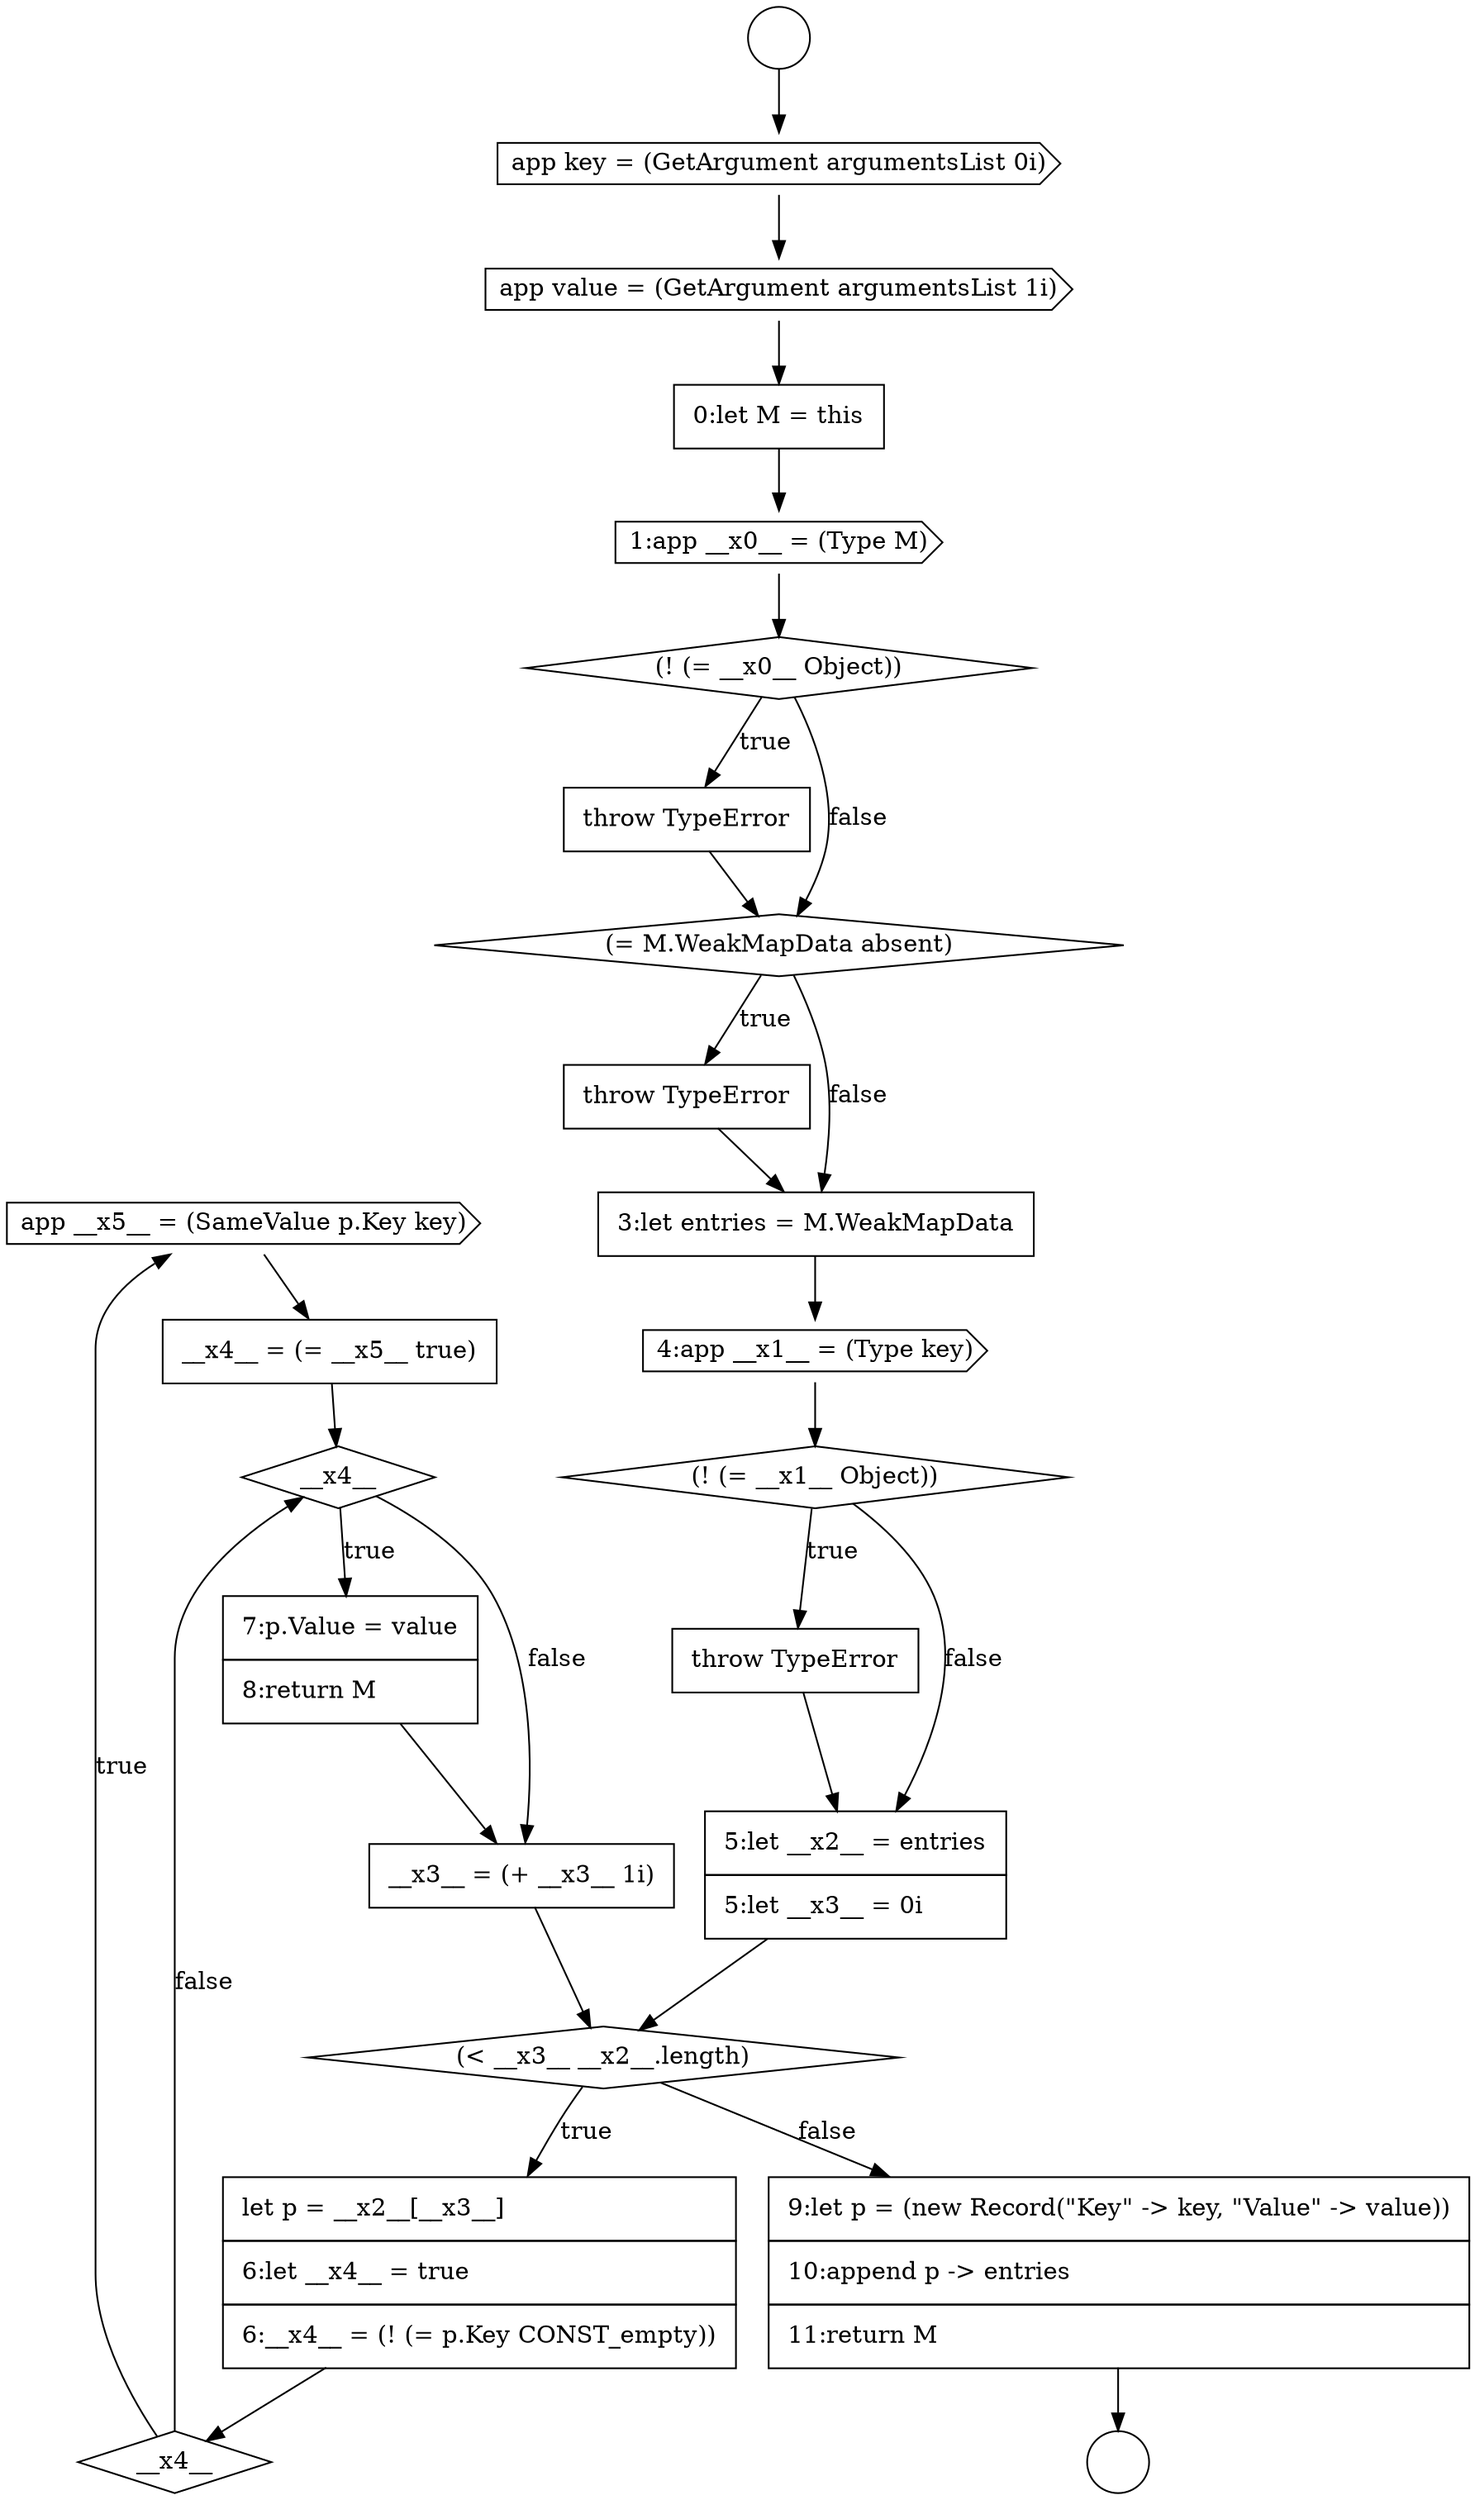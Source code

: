 digraph {
  node15995 [shape=cds, label=<<font color="black">app __x5__ = (SameValue p.Key key)</font>> color="black" fillcolor="white" style=filled]
  node15990 [shape=none, margin=0, label=<<font color="black">
    <table border="0" cellborder="1" cellspacing="0" cellpadding="10">
      <tr><td align="left">throw TypeError</td></tr>
    </table>
  </font>> color="black" fillcolor="white" style=filled]
  node15986 [shape=none, margin=0, label=<<font color="black">
    <table border="0" cellborder="1" cellspacing="0" cellpadding="10">
      <tr><td align="left">throw TypeError</td></tr>
    </table>
  </font>> color="black" fillcolor="white" style=filled]
  node15979 [shape=cds, label=<<font color="black">app key = (GetArgument argumentsList 0i)</font>> color="black" fillcolor="white" style=filled]
  node15984 [shape=none, margin=0, label=<<font color="black">
    <table border="0" cellborder="1" cellspacing="0" cellpadding="10">
      <tr><td align="left">throw TypeError</td></tr>
    </table>
  </font>> color="black" fillcolor="white" style=filled]
  node15987 [shape=none, margin=0, label=<<font color="black">
    <table border="0" cellborder="1" cellspacing="0" cellpadding="10">
      <tr><td align="left">3:let entries = M.WeakMapData</td></tr>
    </table>
  </font>> color="black" fillcolor="white" style=filled]
  node15991 [shape=none, margin=0, label=<<font color="black">
    <table border="0" cellborder="1" cellspacing="0" cellpadding="10">
      <tr><td align="left">5:let __x2__ = entries</td></tr>
      <tr><td align="left">5:let __x3__ = 0i</td></tr>
    </table>
  </font>> color="black" fillcolor="white" style=filled]
  node15998 [shape=none, margin=0, label=<<font color="black">
    <table border="0" cellborder="1" cellspacing="0" cellpadding="10">
      <tr><td align="left">7:p.Value = value</td></tr>
      <tr><td align="left">8:return M</td></tr>
    </table>
  </font>> color="black" fillcolor="white" style=filled]
  node15993 [shape=none, margin=0, label=<<font color="black">
    <table border="0" cellborder="1" cellspacing="0" cellpadding="10">
      <tr><td align="left">let p = __x2__[__x3__]</td></tr>
      <tr><td align="left">6:let __x4__ = true</td></tr>
      <tr><td align="left">6:__x4__ = (! (= p.Key CONST_empty))</td></tr>
    </table>
  </font>> color="black" fillcolor="white" style=filled]
  node15992 [shape=diamond, label=<<font color="black">(&lt; __x3__ __x2__.length)</font>> color="black" fillcolor="white" style=filled]
  node15982 [shape=cds, label=<<font color="black">1:app __x0__ = (Type M)</font>> color="black" fillcolor="white" style=filled]
  node15977 [shape=circle label=" " color="black" fillcolor="white" style=filled]
  node15989 [shape=diamond, label=<<font color="black">(! (= __x1__ Object))</font>> color="black" fillcolor="white" style=filled]
  node15985 [shape=diamond, label=<<font color="black">(= M.WeakMapData absent)</font>> color="black" fillcolor="white" style=filled]
  node15980 [shape=cds, label=<<font color="black">app value = (GetArgument argumentsList 1i)</font>> color="black" fillcolor="white" style=filled]
  node15981 [shape=none, margin=0, label=<<font color="black">
    <table border="0" cellborder="1" cellspacing="0" cellpadding="10">
      <tr><td align="left">0:let M = this</td></tr>
    </table>
  </font>> color="black" fillcolor="white" style=filled]
  node15994 [shape=diamond, label=<<font color="black">__x4__</font>> color="black" fillcolor="white" style=filled]
  node15999 [shape=none, margin=0, label=<<font color="black">
    <table border="0" cellborder="1" cellspacing="0" cellpadding="10">
      <tr><td align="left">__x3__ = (+ __x3__ 1i)</td></tr>
    </table>
  </font>> color="black" fillcolor="white" style=filled]
  node16000 [shape=none, margin=0, label=<<font color="black">
    <table border="0" cellborder="1" cellspacing="0" cellpadding="10">
      <tr><td align="left">9:let p = (new Record(&quot;Key&quot; -&gt; key, &quot;Value&quot; -&gt; value))</td></tr>
      <tr><td align="left">10:append p -&gt; entries</td></tr>
      <tr><td align="left">11:return M</td></tr>
    </table>
  </font>> color="black" fillcolor="white" style=filled]
  node15978 [shape=circle label=" " color="black" fillcolor="white" style=filled]
  node15983 [shape=diamond, label=<<font color="black">(! (= __x0__ Object))</font>> color="black" fillcolor="white" style=filled]
  node15988 [shape=cds, label=<<font color="black">4:app __x1__ = (Type key)</font>> color="black" fillcolor="white" style=filled]
  node15996 [shape=none, margin=0, label=<<font color="black">
    <table border="0" cellborder="1" cellspacing="0" cellpadding="10">
      <tr><td align="left">__x4__ = (= __x5__ true)</td></tr>
    </table>
  </font>> color="black" fillcolor="white" style=filled]
  node15997 [shape=diamond, label=<<font color="black">__x4__</font>> color="black" fillcolor="white" style=filled]
  node15990 -> node15991 [ color="black"]
  node15979 -> node15980 [ color="black"]
  node15999 -> node15992 [ color="black"]
  node15987 -> node15988 [ color="black"]
  node15983 -> node15984 [label=<<font color="black">true</font>> color="black"]
  node15983 -> node15985 [label=<<font color="black">false</font>> color="black"]
  node15997 -> node15998 [label=<<font color="black">true</font>> color="black"]
  node15997 -> node15999 [label=<<font color="black">false</font>> color="black"]
  node15991 -> node15992 [ color="black"]
  node15984 -> node15985 [ color="black"]
  node15982 -> node15983 [ color="black"]
  node15998 -> node15999 [ color="black"]
  node15981 -> node15982 [ color="black"]
  node15977 -> node15979 [ color="black"]
  node15980 -> node15981 [ color="black"]
  node15989 -> node15990 [label=<<font color="black">true</font>> color="black"]
  node15989 -> node15991 [label=<<font color="black">false</font>> color="black"]
  node16000 -> node15978 [ color="black"]
  node15993 -> node15994 [ color="black"]
  node15995 -> node15996 [ color="black"]
  node15985 -> node15986 [label=<<font color="black">true</font>> color="black"]
  node15985 -> node15987 [label=<<font color="black">false</font>> color="black"]
  node15986 -> node15987 [ color="black"]
  node15988 -> node15989 [ color="black"]
  node15994 -> node15995 [label=<<font color="black">true</font>> color="black"]
  node15994 -> node15997 [label=<<font color="black">false</font>> color="black"]
  node15992 -> node15993 [label=<<font color="black">true</font>> color="black"]
  node15992 -> node16000 [label=<<font color="black">false</font>> color="black"]
  node15996 -> node15997 [ color="black"]
}
